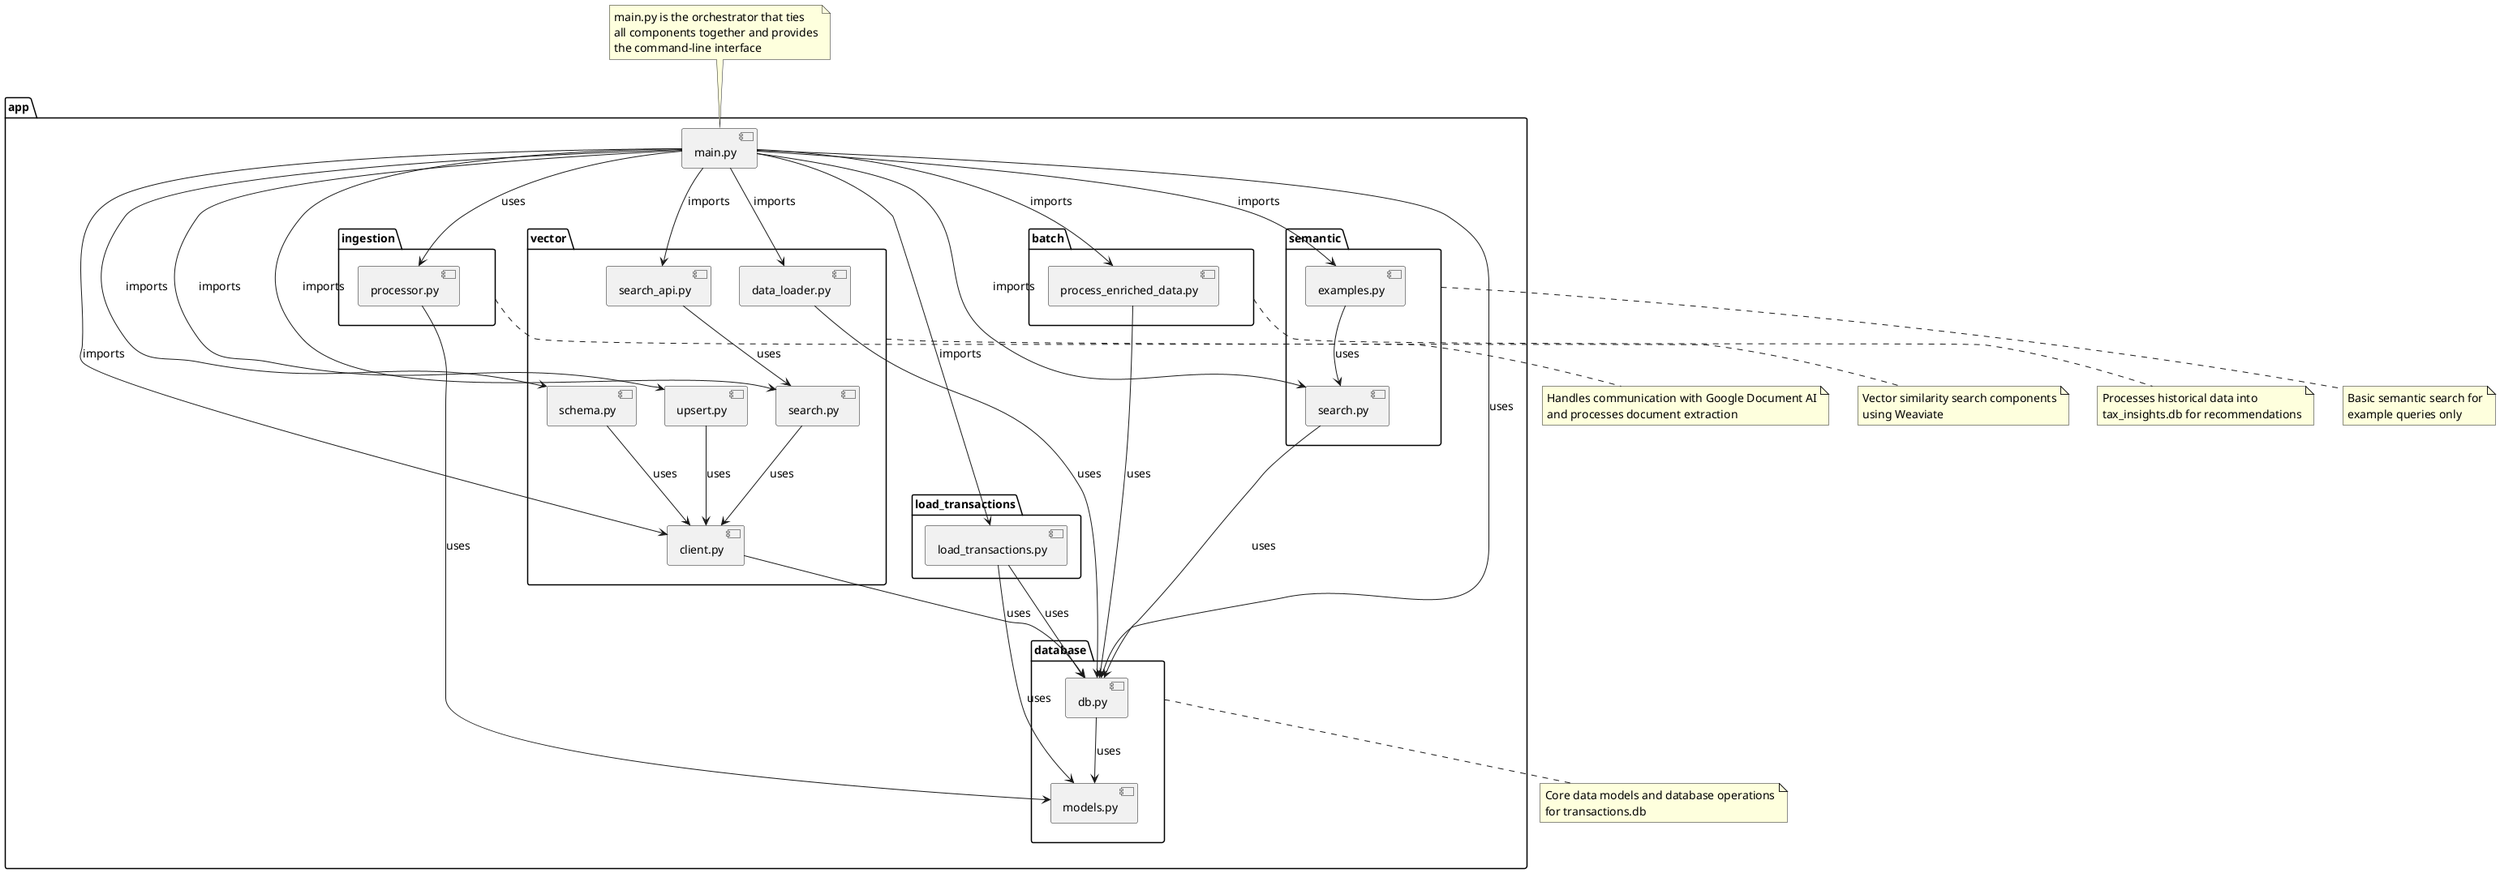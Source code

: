 @startuml Tax Processing System - Module Structure

' Define styling
skinparam backgroundColor white
skinparam packageStyle folder
skinparam monochrome false
skinparam shadowing false
skinparam defaultFontSize 14

' Main components
package "app" {
  [main.py] as main

  package "ingestion" {
    [processor.py] as processor
  }
  
  package "database" {
    [db.py] as db
    [models.py] as models
  }
  
  package "load_transactions" as loadTransactions {
    [load_transactions.py] as loadTransactionsFile
  }
  
  package "batch" {
    [process_enriched_data.py] as processEnriched
  }
  
  package "vector" {
    [client.py] as client
    [schema.py] as schema
    [upsert.py] as upsert
    [search.py] as search
    [data_loader.py] as dataLoader
    [search_api.py] as searchApi
  }
  
  package "semantic" {
    [search.py] as semanticSearch
    [examples.py] as examples
  }
}

' Relationships
main --> processor : uses
main --> db : uses
main --> loadTransactionsFile : imports
main --> processEnriched : imports
main --> client : imports
main --> schema : imports
main --> upsert : imports
main --> search : imports
main --> dataLoader : imports
main --> searchApi : imports
main --> semanticSearch : imports
main --> examples : imports

processor --> models : uses
db --> models : uses
loadTransactionsFile --> db : uses
loadTransactionsFile --> models : uses
processEnriched --> db : uses
client --> db : uses
schema --> client : uses
upsert --> client : uses
search --> client : uses
dataLoader --> db : uses
searchApi --> search : uses
semanticSearch --> db : uses
examples --> semanticSearch : uses

note top of main
  main.py is the orchestrator that ties
  all components together and provides
  the command-line interface
end note

note bottom of ingestion
  Handles communication with Google Document AI
  and processes document extraction
end note

note bottom of database
  Core data models and database operations
  for transactions.db
end note

note bottom of batch
  Processes historical data into
  tax_insights.db for recommendations
end note

note bottom of vector
  Vector similarity search components
  using Weaviate
end note

note bottom of semantic
  Basic semantic search for
  example queries only
end note

@enduml 